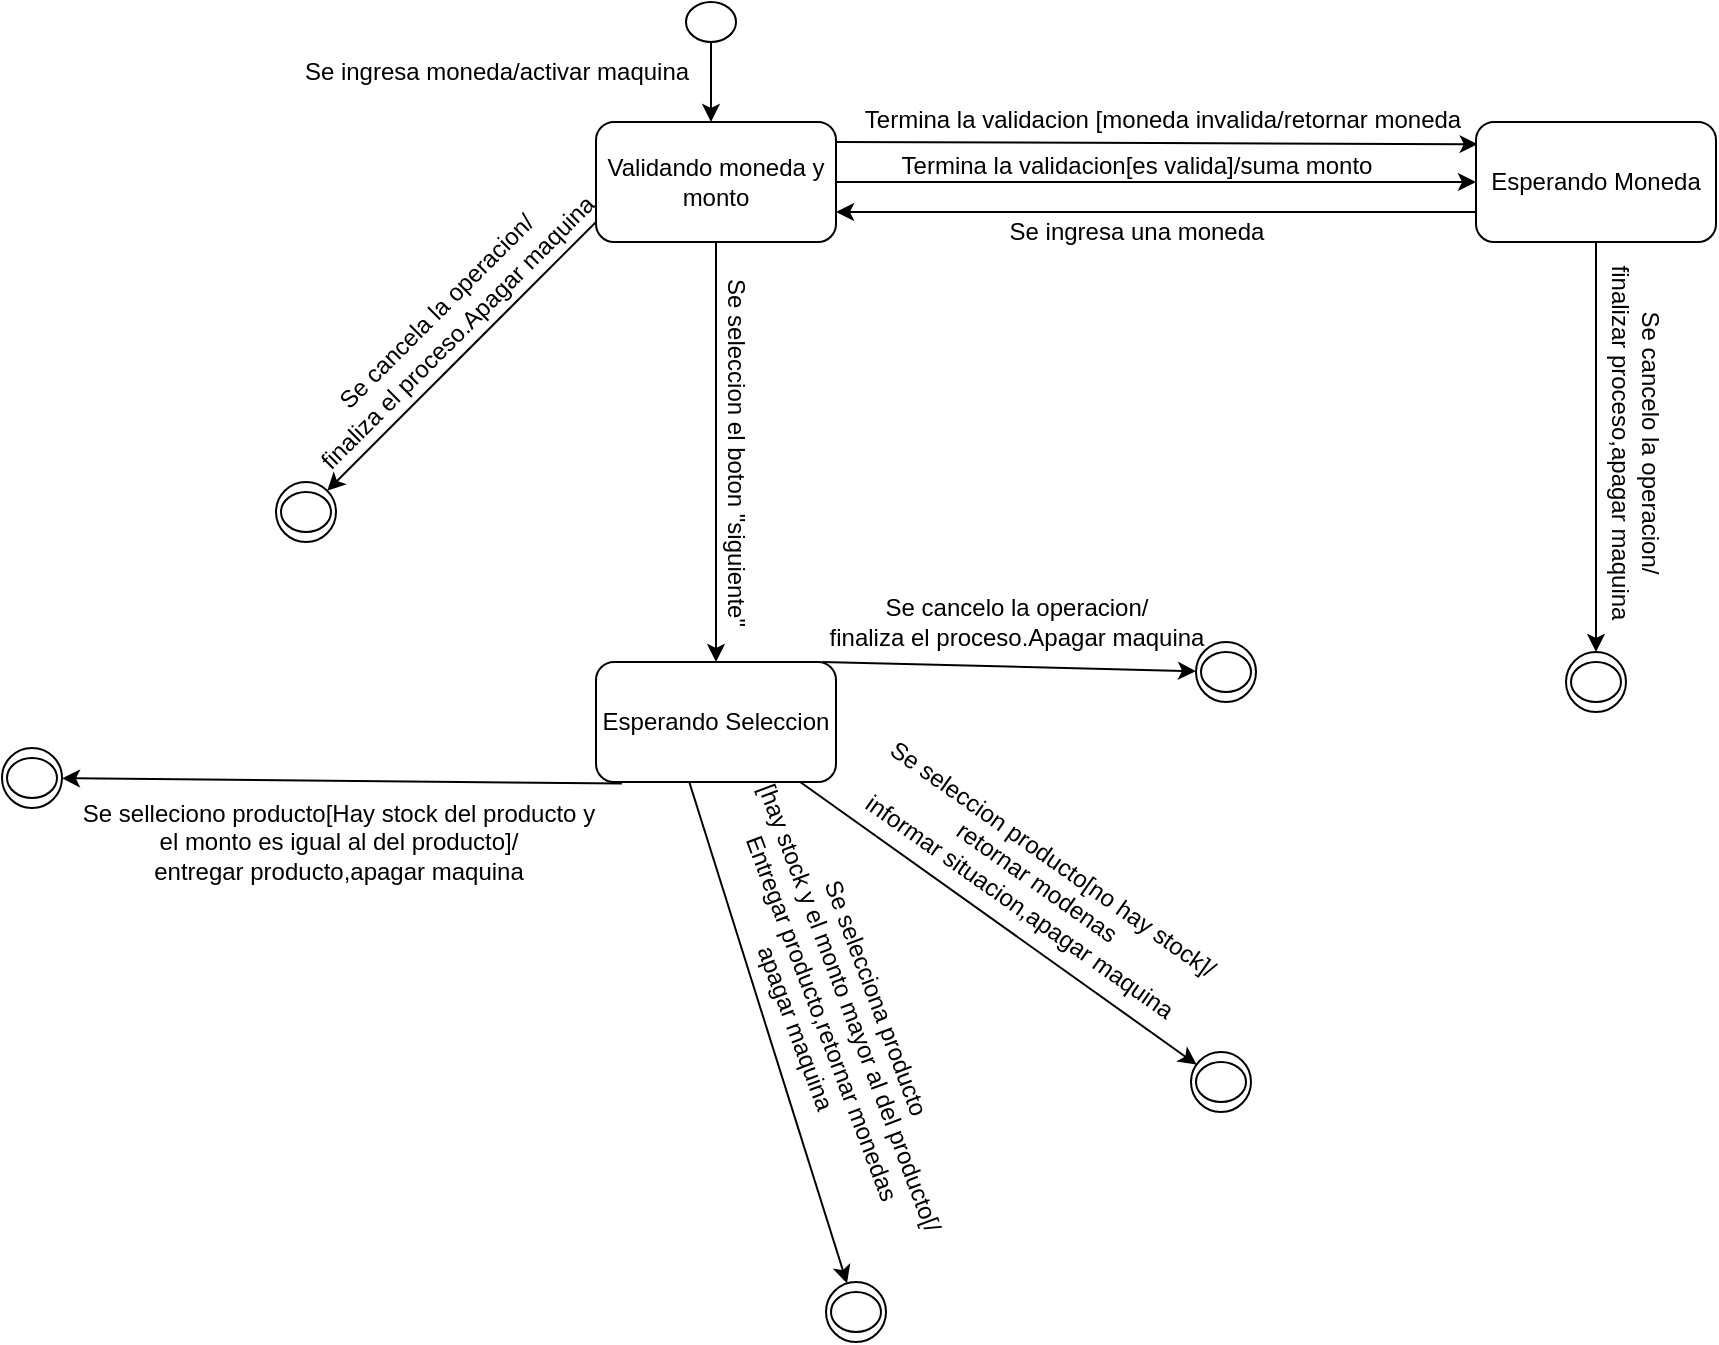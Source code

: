 <mxfile version="24.7.17">
  <diagram name="Página-1" id="7AIiykmwOK_HOxSrvnMK">
    <mxGraphModel dx="1761" dy="571" grid="1" gridSize="10" guides="1" tooltips="1" connect="1" arrows="1" fold="1" page="1" pageScale="1" pageWidth="827" pageHeight="1169" math="0" shadow="0">
      <root>
        <mxCell id="0" />
        <mxCell id="1" parent="0" />
        <mxCell id="CVTJ3fqFt-rP7U9SVhvA-5" style="edgeStyle=orthogonalEdgeStyle;rounded=0;orthogonalLoop=1;jettySize=auto;html=1;exitX=0.5;exitY=1;exitDx=0;exitDy=0;" edge="1" parent="1" source="CVTJ3fqFt-rP7U9SVhvA-1" target="CVTJ3fqFt-rP7U9SVhvA-6">
          <mxGeometry relative="1" as="geometry">
            <mxPoint x="340.276" y="250" as="targetPoint" />
          </mxGeometry>
        </mxCell>
        <mxCell id="CVTJ3fqFt-rP7U9SVhvA-8" style="edgeStyle=orthogonalEdgeStyle;rounded=0;orthogonalLoop=1;jettySize=auto;html=1;entryX=0.007;entryY=0.185;entryDx=0;entryDy=0;entryPerimeter=0;" edge="1" parent="1" target="CVTJ3fqFt-rP7U9SVhvA-11">
          <mxGeometry relative="1" as="geometry">
            <mxPoint x="520" y="105" as="targetPoint" />
            <mxPoint x="400" y="100" as="sourcePoint" />
          </mxGeometry>
        </mxCell>
        <mxCell id="CVTJ3fqFt-rP7U9SVhvA-9" style="edgeStyle=orthogonalEdgeStyle;rounded=0;orthogonalLoop=1;jettySize=auto;html=1;exitX=1;exitY=0.5;exitDx=0;exitDy=0;entryX=0;entryY=0.5;entryDx=0;entryDy=0;" edge="1" parent="1" source="CVTJ3fqFt-rP7U9SVhvA-1" target="CVTJ3fqFt-rP7U9SVhvA-11">
          <mxGeometry relative="1" as="geometry">
            <mxPoint x="520" y="120" as="targetPoint" />
          </mxGeometry>
        </mxCell>
        <mxCell id="CVTJ3fqFt-rP7U9SVhvA-10" style="edgeStyle=orthogonalEdgeStyle;rounded=0;orthogonalLoop=1;jettySize=auto;html=1;exitX=1;exitY=0.75;exitDx=0;exitDy=0;entryX=0;entryY=0.75;entryDx=0;entryDy=0;startArrow=classic;startFill=1;endArrow=none;endFill=0;" edge="1" parent="1" source="CVTJ3fqFt-rP7U9SVhvA-1" target="CVTJ3fqFt-rP7U9SVhvA-11">
          <mxGeometry relative="1" as="geometry">
            <mxPoint x="520" y="135" as="targetPoint" />
          </mxGeometry>
        </mxCell>
        <mxCell id="CVTJ3fqFt-rP7U9SVhvA-1" value="Validando moneda y monto" style="rounded=1;whiteSpace=wrap;html=1;" vertex="1" parent="1">
          <mxGeometry x="280" y="90" width="120" height="60" as="geometry" />
        </mxCell>
        <mxCell id="CVTJ3fqFt-rP7U9SVhvA-2" value="" style="ellipse;" vertex="1" parent="1">
          <mxGeometry x="325" y="30" width="25" height="20" as="geometry" />
        </mxCell>
        <mxCell id="CVTJ3fqFt-rP7U9SVhvA-4" style="edgeStyle=orthogonalEdgeStyle;rounded=0;orthogonalLoop=1;jettySize=auto;html=1;exitX=0.5;exitY=1;exitDx=0;exitDy=0;entryX=0.479;entryY=0;entryDx=0;entryDy=0;entryPerimeter=0;" edge="1" parent="1" source="CVTJ3fqFt-rP7U9SVhvA-2" target="CVTJ3fqFt-rP7U9SVhvA-1">
          <mxGeometry relative="1" as="geometry" />
        </mxCell>
        <mxCell id="CVTJ3fqFt-rP7U9SVhvA-6" value="Esperando Seleccion" style="rounded=1;whiteSpace=wrap;html=1;" vertex="1" parent="1">
          <mxGeometry x="280" y="360" width="120" height="60" as="geometry" />
        </mxCell>
        <mxCell id="CVTJ3fqFt-rP7U9SVhvA-11" value="Esperando Moneda" style="rounded=1;whiteSpace=wrap;html=1;" vertex="1" parent="1">
          <mxGeometry x="720" y="90" width="120" height="60" as="geometry" />
        </mxCell>
        <mxCell id="CVTJ3fqFt-rP7U9SVhvA-17" value="" style="endArrow=classic;html=1;rounded=0;exitX=0.5;exitY=1;exitDx=0;exitDy=0;" edge="1" parent="1" source="CVTJ3fqFt-rP7U9SVhvA-11" target="CVTJ3fqFt-rP7U9SVhvA-18">
          <mxGeometry width="50" height="50" relative="1" as="geometry">
            <mxPoint x="810" y="220" as="sourcePoint" />
            <mxPoint x="810" y="210" as="targetPoint" />
          </mxGeometry>
        </mxCell>
        <mxCell id="CVTJ3fqFt-rP7U9SVhvA-18" value="" style="ellipse;shadow=0;fillColor=default;gradientColor=none;gradientDirection=radial;" vertex="1" parent="1">
          <mxGeometry x="765" y="355" width="30" height="30" as="geometry" />
        </mxCell>
        <mxCell id="CVTJ3fqFt-rP7U9SVhvA-19" value="" style="ellipse;fillColor=none;" vertex="1" parent="1">
          <mxGeometry x="767.5" y="360" width="25" height="20" as="geometry" />
        </mxCell>
        <mxCell id="CVTJ3fqFt-rP7U9SVhvA-26" value="" style="endArrow=classic;html=1;rounded=0;" edge="1" target="CVTJ3fqFt-rP7U9SVhvA-27" parent="1" source="CVTJ3fqFt-rP7U9SVhvA-6">
          <mxGeometry width="50" height="50" relative="1" as="geometry">
            <mxPoint x="375" y="345" as="sourcePoint" />
            <mxPoint x="425" y="295" as="targetPoint" />
          </mxGeometry>
        </mxCell>
        <mxCell id="CVTJ3fqFt-rP7U9SVhvA-27" value="" style="ellipse;shadow=0;fillColor=default;gradientColor=none;gradientDirection=radial;" vertex="1" parent="1">
          <mxGeometry x="577.5" y="555" width="30" height="30" as="geometry" />
        </mxCell>
        <mxCell id="CVTJ3fqFt-rP7U9SVhvA-28" value="" style="ellipse;fillColor=none;" vertex="1" parent="1">
          <mxGeometry x="580" y="560" width="25" height="20" as="geometry" />
        </mxCell>
        <mxCell id="CVTJ3fqFt-rP7U9SVhvA-41" value="" style="endArrow=classic;html=1;rounded=0;exitX=0.108;exitY=1.012;exitDx=0;exitDy=0;exitPerimeter=0;" edge="1" parent="1" target="CVTJ3fqFt-rP7U9SVhvA-42" source="CVTJ3fqFt-rP7U9SVhvA-6">
          <mxGeometry width="50" height="50" relative="1" as="geometry">
            <mxPoint x="280" y="350" as="sourcePoint" />
            <mxPoint x="330" y="300" as="targetPoint" />
          </mxGeometry>
        </mxCell>
        <mxCell id="CVTJ3fqFt-rP7U9SVhvA-42" value="" style="ellipse;shadow=0;fillColor=default;gradientColor=none;gradientDirection=radial;" vertex="1" parent="1">
          <mxGeometry x="-17" y="403" width="30" height="30" as="geometry" />
        </mxCell>
        <mxCell id="CVTJ3fqFt-rP7U9SVhvA-43" value="" style="ellipse;fillColor=none;" vertex="1" parent="1">
          <mxGeometry x="-14.5" y="408" width="25" height="20" as="geometry" />
        </mxCell>
        <mxCell id="CVTJ3fqFt-rP7U9SVhvA-47" value="" style="endArrow=classic;html=1;rounded=0;exitX=0.389;exitY=1.002;exitDx=0;exitDy=0;exitPerimeter=0;" edge="1" parent="1" target="CVTJ3fqFt-rP7U9SVhvA-48" source="CVTJ3fqFt-rP7U9SVhvA-6">
          <mxGeometry width="50" height="50" relative="1" as="geometry">
            <mxPoint x="520" y="470" as="sourcePoint" />
            <mxPoint x="570" y="420" as="targetPoint" />
          </mxGeometry>
        </mxCell>
        <mxCell id="CVTJ3fqFt-rP7U9SVhvA-48" value="" style="ellipse;shadow=0;fillColor=default;gradientColor=none;gradientDirection=radial;" vertex="1" parent="1">
          <mxGeometry x="395" y="670" width="30" height="30" as="geometry" />
        </mxCell>
        <mxCell id="CVTJ3fqFt-rP7U9SVhvA-49" value="" style="ellipse;fillColor=none;" vertex="1" parent="1">
          <mxGeometry x="397.5" y="675" width="25" height="20" as="geometry" />
        </mxCell>
        <mxCell id="CVTJ3fqFt-rP7U9SVhvA-53" value="" style="endArrow=classic;html=1;rounded=0;exitX=0.943;exitY=-0.001;exitDx=0;exitDy=0;exitPerimeter=0;" edge="1" parent="1" target="CVTJ3fqFt-rP7U9SVhvA-54" source="CVTJ3fqFt-rP7U9SVhvA-6">
          <mxGeometry width="50" height="50" relative="1" as="geometry">
            <mxPoint x="450" y="330" as="sourcePoint" />
            <mxPoint x="590" y="440" as="targetPoint" />
          </mxGeometry>
        </mxCell>
        <mxCell id="CVTJ3fqFt-rP7U9SVhvA-54" value="" style="ellipse;shadow=0;fillColor=default;gradientColor=none;gradientDirection=radial;" vertex="1" parent="1">
          <mxGeometry x="580" y="350" width="30" height="30" as="geometry" />
        </mxCell>
        <mxCell id="CVTJ3fqFt-rP7U9SVhvA-55" value="" style="ellipse;fillColor=none;" vertex="1" parent="1">
          <mxGeometry x="582.5" y="355" width="25" height="20" as="geometry" />
        </mxCell>
        <mxCell id="CVTJ3fqFt-rP7U9SVhvA-56" value="Termina la validacion [moneda invalida/retornar moneda" style="text;html=1;align=center;verticalAlign=middle;resizable=0;points=[];autosize=1;strokeColor=none;fillColor=none;" vertex="1" parent="1">
          <mxGeometry x="403" y="74" width="320" height="30" as="geometry" />
        </mxCell>
        <mxCell id="CVTJ3fqFt-rP7U9SVhvA-57" value="Termina la validacion[es valida]/suma monto" style="text;html=1;align=center;verticalAlign=middle;resizable=0;points=[];autosize=1;strokeColor=none;fillColor=none;" vertex="1" parent="1">
          <mxGeometry x="420" y="97" width="260" height="30" as="geometry" />
        </mxCell>
        <mxCell id="CVTJ3fqFt-rP7U9SVhvA-58" value="Se ingresa una moneda" style="text;html=1;align=center;verticalAlign=middle;resizable=0;points=[];autosize=1;strokeColor=none;fillColor=none;" vertex="1" parent="1">
          <mxGeometry x="475" y="130" width="150" height="30" as="geometry" />
        </mxCell>
        <mxCell id="CVTJ3fqFt-rP7U9SVhvA-59" value="Se ingresa moneda/activar maquina" style="text;html=1;align=center;verticalAlign=middle;resizable=0;points=[];autosize=1;strokeColor=none;fillColor=none;" vertex="1" parent="1">
          <mxGeometry x="120" y="50" width="220" height="30" as="geometry" />
        </mxCell>
        <mxCell id="CVTJ3fqFt-rP7U9SVhvA-60" value="Se seleccion el boton &quot;siguiente&quot;" style="text;html=1;align=center;verticalAlign=middle;resizable=0;points=[];autosize=1;strokeColor=none;fillColor=none;rotation=90;" vertex="1" parent="1">
          <mxGeometry x="250" y="240" width="200" height="30" as="geometry" />
        </mxCell>
        <mxCell id="CVTJ3fqFt-rP7U9SVhvA-61" value="" style="endArrow=classic;html=1;rounded=0;exitX=0;exitY=0.833;exitDx=0;exitDy=0;exitPerimeter=0;" edge="1" target="CVTJ3fqFt-rP7U9SVhvA-62" parent="1" source="CVTJ3fqFt-rP7U9SVhvA-1">
          <mxGeometry width="50" height="50" relative="1" as="geometry">
            <mxPoint x="170" y="245" as="sourcePoint" />
            <mxPoint x="220" y="195" as="targetPoint" />
          </mxGeometry>
        </mxCell>
        <mxCell id="CVTJ3fqFt-rP7U9SVhvA-62" value="" style="ellipse;shadow=0;fillColor=default;gradientColor=none;gradientDirection=radial;" vertex="1" parent="1">
          <mxGeometry x="120" y="270" width="30" height="30" as="geometry" />
        </mxCell>
        <mxCell id="CVTJ3fqFt-rP7U9SVhvA-63" value="" style="ellipse;fillColor=none;" vertex="1" parent="1">
          <mxGeometry x="122.5" y="275" width="25" height="20" as="geometry" />
        </mxCell>
        <mxCell id="CVTJ3fqFt-rP7U9SVhvA-64" value="Se cancela la operacion/&lt;br&gt;finaliza el proceso.Apagar maquina" style="text;html=1;align=center;verticalAlign=middle;resizable=0;points=[];autosize=1;strokeColor=none;fillColor=none;rotation=-45;" vertex="1" parent="1">
          <mxGeometry x="100" y="170" width="210" height="40" as="geometry" />
        </mxCell>
        <mxCell id="CVTJ3fqFt-rP7U9SVhvA-65" value="Se cancelo la operacion/&lt;br&gt;finaliza el proceso.Apagar maquina" style="text;html=1;align=center;verticalAlign=middle;resizable=0;points=[];autosize=1;strokeColor=none;fillColor=none;" vertex="1" parent="1">
          <mxGeometry x="385" y="320" width="210" height="40" as="geometry" />
        </mxCell>
        <mxCell id="CVTJ3fqFt-rP7U9SVhvA-66" value="Se seleccion producto[no hay stock]/&lt;div&gt;retornar modenas&lt;br&gt;informar situacion,apagar maquina&lt;/div&gt;" style="text;html=1;align=center;verticalAlign=middle;resizable=0;points=[];autosize=1;strokeColor=none;fillColor=none;rotation=35.1;" vertex="1" parent="1">
          <mxGeometry x="390" y="440" width="220" height="60" as="geometry" />
        </mxCell>
        <mxCell id="CVTJ3fqFt-rP7U9SVhvA-67" value="Se selecciona producto&lt;br&gt;[hay stock y el monto mayor al del producto[/&lt;br&gt;Entregar producto,retornar monedas&lt;br&gt;apagar maquina" style="text;html=1;align=center;verticalAlign=middle;resizable=0;points=[];autosize=1;strokeColor=none;fillColor=none;rotation=69.4;" vertex="1" parent="1">
          <mxGeometry x="270" y="500" width="260" height="70" as="geometry" />
        </mxCell>
        <mxCell id="CVTJ3fqFt-rP7U9SVhvA-68" value="Se selleciono producto[Hay stock del producto y &lt;br&gt;el monto es igual al del producto]/&lt;br&gt;entregar producto,apagar maquina" style="text;html=1;align=center;verticalAlign=middle;resizable=0;points=[];autosize=1;strokeColor=none;fillColor=none;" vertex="1" parent="1">
          <mxGeometry x="10.5" y="420" width="280" height="60" as="geometry" />
        </mxCell>
        <mxCell id="CVTJ3fqFt-rP7U9SVhvA-69" value="Se cancelo la operacion/&lt;br&gt;&lt;div style=&quot;text-align: left;&quot;&gt;&lt;span style=&quot;background-color: initial;&quot;&gt;finalizar proceso,apagar maquina&lt;/span&gt;&lt;/div&gt;" style="text;html=1;align=center;verticalAlign=middle;resizable=0;points=[];autosize=1;strokeColor=none;fillColor=none;rotation=90;" vertex="1" parent="1">
          <mxGeometry x="700" y="230" width="200" height="40" as="geometry" />
        </mxCell>
      </root>
    </mxGraphModel>
  </diagram>
</mxfile>
